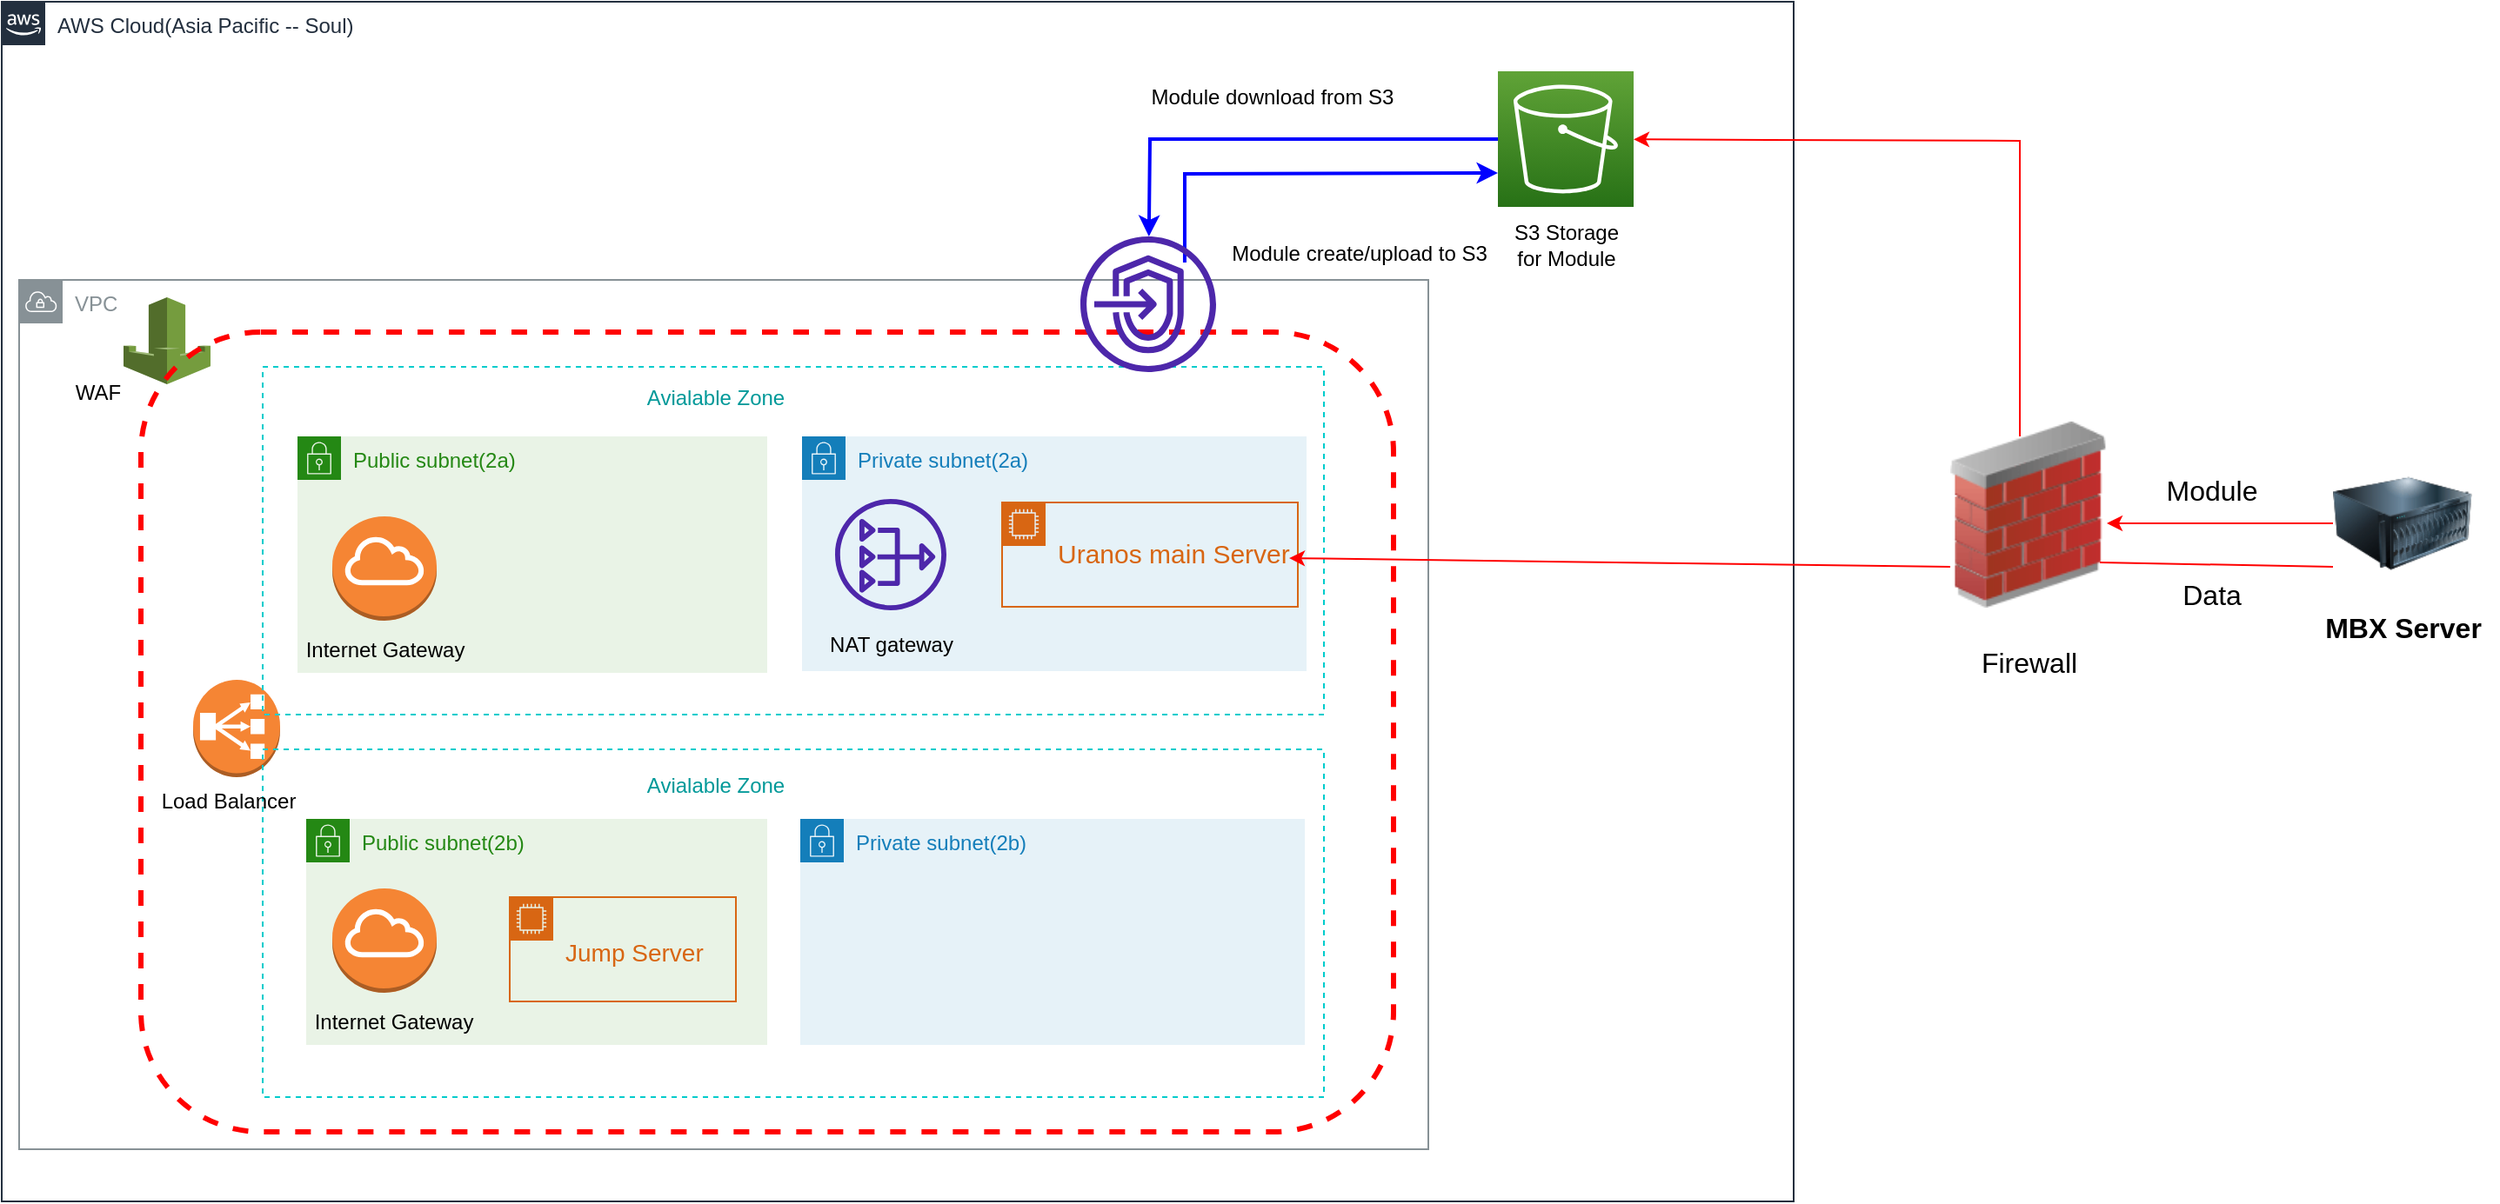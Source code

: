 <mxfile version="20.2.0" type="github">
  <diagram id="CEniq_TR2ihdHZLMvwL3" name="Page-1">
    <mxGraphModel dx="1038" dy="1406" grid="1" gridSize="10" guides="1" tooltips="1" connect="1" arrows="1" fold="1" page="1" pageScale="1" pageWidth="1169" pageHeight="827" math="0" shadow="0">
      <root>
        <mxCell id="0" />
        <mxCell id="1" parent="0" />
        <mxCell id="vtwA8sPut-S2K1wKXcwo-1" value="VPC" style="sketch=0;outlineConnect=0;gradientColor=none;html=1;whiteSpace=wrap;fontSize=12;fontStyle=0;shape=mxgraph.aws4.group;grIcon=mxgraph.aws4.group_vpc;strokeColor=#879196;fillColor=none;verticalAlign=top;align=left;spacingLeft=30;fontColor=#879196;dashed=0;" parent="1" vertex="1">
          <mxGeometry x="80" y="130" width="810" height="500" as="geometry" />
        </mxCell>
        <mxCell id="vtwA8sPut-S2K1wKXcwo-6" value="" style="outlineConnect=0;dashed=0;verticalLabelPosition=bottom;verticalAlign=top;align=center;html=1;shape=mxgraph.aws3.classic_load_balancer;fillColor=#F58534;gradientColor=none;" parent="1" vertex="1">
          <mxGeometry x="180" y="360" width="50" height="56" as="geometry" />
        </mxCell>
        <mxCell id="vtwA8sPut-S2K1wKXcwo-11" value="" style="rounded=0;whiteSpace=wrap;html=1;dashed=1;strokeColor=#00CCCC;strokeWidth=1;fillColor=none;gradientColor=#ffffff;" parent="1" vertex="1">
          <mxGeometry x="220" y="400" width="610" height="200" as="geometry" />
        </mxCell>
        <mxCell id="vtwA8sPut-S2K1wKXcwo-12" value="" style="rounded=0;whiteSpace=wrap;html=1;dashed=1;strokeColor=#00CCCC;strokeWidth=1;fillColor=none;gradientColor=#ffffff;" parent="1" vertex="1">
          <mxGeometry x="220" y="180" width="610" height="200" as="geometry" />
        </mxCell>
        <mxCell id="vtwA8sPut-S2K1wKXcwo-13" value="&lt;font color=&quot;#009999&quot;&gt;Avialable Zone&lt;/font&gt;" style="text;html=1;resizable=0;autosize=1;align=center;verticalAlign=middle;points=[];fillColor=none;strokeColor=none;rounded=0;dashed=1;" parent="1" vertex="1">
          <mxGeometry x="430" y="183" width="100" height="30" as="geometry" />
        </mxCell>
        <mxCell id="vtwA8sPut-S2K1wKXcwo-14" value="&lt;font color=&quot;#009999&quot;&gt;Avialable Zone&lt;/font&gt;" style="text;html=1;resizable=0;autosize=1;align=center;verticalAlign=middle;points=[];fillColor=none;strokeColor=none;rounded=0;dashed=1;" parent="1" vertex="1">
          <mxGeometry x="430" y="406" width="100" height="30" as="geometry" />
        </mxCell>
        <mxCell id="vtwA8sPut-S2K1wKXcwo-16" value="Public subnet(2b)" style="points=[[0,0],[0.25,0],[0.5,0],[0.75,0],[1,0],[1,0.25],[1,0.5],[1,0.75],[1,1],[0.75,1],[0.5,1],[0.25,1],[0,1],[0,0.75],[0,0.5],[0,0.25]];outlineConnect=0;gradientColor=none;html=1;whiteSpace=wrap;fontSize=12;fontStyle=0;container=1;pointerEvents=0;collapsible=0;recursiveResize=0;shape=mxgraph.aws4.group;grIcon=mxgraph.aws4.group_security_group;grStroke=0;strokeColor=#248814;fillColor=#E9F3E6;verticalAlign=top;align=left;spacingLeft=30;fontColor=#248814;dashed=0;" parent="1" vertex="1">
          <mxGeometry x="245" y="440" width="265" height="130" as="geometry" />
        </mxCell>
        <mxCell id="VPFrxmpOL_sy5obyjlSU-2" value="&lt;font style=&quot;font-size: 14px;&quot;&gt;&lt;br&gt;Jump Server&lt;/font&gt;" style="points=[[0,0],[0.25,0],[0.5,0],[0.75,0],[1,0],[1,0.25],[1,0.5],[1,0.75],[1,1],[0.75,1],[0.5,1],[0.25,1],[0,1],[0,0.75],[0,0.5],[0,0.25]];outlineConnect=0;gradientColor=none;html=1;whiteSpace=wrap;fontSize=12;fontStyle=0;container=1;pointerEvents=0;collapsible=0;recursiveResize=0;shape=mxgraph.aws4.group;grIcon=mxgraph.aws4.group_ec2_instance_contents;strokeColor=#D86613;fillColor=none;verticalAlign=top;align=left;spacingLeft=30;fontColor=#D86613;dashed=0;" parent="vtwA8sPut-S2K1wKXcwo-16" vertex="1">
          <mxGeometry x="117" y="45" width="130" height="60" as="geometry" />
        </mxCell>
        <mxCell id="VPFrxmpOL_sy5obyjlSU-1" value="" style="outlineConnect=0;dashed=0;verticalLabelPosition=bottom;verticalAlign=top;align=center;html=1;shape=mxgraph.aws3.internet_gateway;fillColor=#F58534;gradientColor=none;fontColor=#009999;strokeColor=#00CCCC;strokeWidth=1;" parent="1" vertex="1">
          <mxGeometry x="260" y="480" width="60" height="60" as="geometry" />
        </mxCell>
        <mxCell id="VPFrxmpOL_sy5obyjlSU-3" value="Private subnet(2b)" style="points=[[0,0],[0.25,0],[0.5,0],[0.75,0],[1,0],[1,0.25],[1,0.5],[1,0.75],[1,1],[0.75,1],[0.5,1],[0.25,1],[0,1],[0,0.75],[0,0.5],[0,0.25]];outlineConnect=0;gradientColor=none;html=1;whiteSpace=wrap;fontSize=12;fontStyle=0;container=1;pointerEvents=0;collapsible=0;recursiveResize=0;shape=mxgraph.aws4.group;grIcon=mxgraph.aws4.group_security_group;grStroke=0;strokeColor=#147EBA;fillColor=#E6F2F8;verticalAlign=top;align=left;spacingLeft=30;fontColor=#147EBA;dashed=0;" parent="1" vertex="1">
          <mxGeometry x="529" y="440" width="290" height="130" as="geometry" />
        </mxCell>
        <mxCell id="VPFrxmpOL_sy5obyjlSU-8" value="AWS Cloud(Asia Pacific -- Soul)" style="points=[[0,0],[0.25,0],[0.5,0],[0.75,0],[1,0],[1,0.25],[1,0.5],[1,0.75],[1,1],[0.75,1],[0.5,1],[0.25,1],[0,1],[0,0.75],[0,0.5],[0,0.25]];outlineConnect=0;gradientColor=none;html=1;whiteSpace=wrap;fontSize=12;fontStyle=0;container=1;pointerEvents=0;collapsible=0;recursiveResize=0;shape=mxgraph.aws4.group;grIcon=mxgraph.aws4.group_aws_cloud_alt;strokeColor=#232F3E;fillColor=none;verticalAlign=top;align=left;spacingLeft=30;fontColor=#232F3E;dashed=0;" parent="1" vertex="1">
          <mxGeometry x="70" y="-30" width="1030" height="690" as="geometry" />
        </mxCell>
        <mxCell id="VPFrxmpOL_sy5obyjlSU-9" value="" style="sketch=0;points=[[0,0,0],[0.25,0,0],[0.5,0,0],[0.75,0,0],[1,0,0],[0,1,0],[0.25,1,0],[0.5,1,0],[0.75,1,0],[1,1,0],[0,0.25,0],[0,0.5,0],[0,0.75,0],[1,0.25,0],[1,0.5,0],[1,0.75,0]];outlineConnect=0;fontColor=#232F3E;gradientColor=#60A337;gradientDirection=north;fillColor=#277116;strokeColor=#ffffff;dashed=0;verticalLabelPosition=bottom;verticalAlign=top;align=center;html=1;fontSize=12;fontStyle=0;aspect=fixed;shape=mxgraph.aws4.resourceIcon;resIcon=mxgraph.aws4.s3;" parent="VPFrxmpOL_sy5obyjlSU-8" vertex="1">
          <mxGeometry x="860" y="40" width="78" height="78" as="geometry" />
        </mxCell>
        <mxCell id="vtwA8sPut-S2K1wKXcwo-15" value="Public subnet(2a)" style="points=[[0,0],[0.25,0],[0.5,0],[0.75,0],[1,0],[1,0.25],[1,0.5],[1,0.75],[1,1],[0.75,1],[0.5,1],[0.25,1],[0,1],[0,0.75],[0,0.5],[0,0.25]];outlineConnect=0;gradientColor=none;html=1;whiteSpace=wrap;fontSize=12;fontStyle=0;container=1;pointerEvents=0;collapsible=0;recursiveResize=0;shape=mxgraph.aws4.group;grIcon=mxgraph.aws4.group_security_group;grStroke=0;strokeColor=#248814;fillColor=#E9F3E6;verticalAlign=top;align=left;spacingLeft=30;fontColor=#248814;dashed=0;" parent="VPFrxmpOL_sy5obyjlSU-8" vertex="1">
          <mxGeometry x="170" y="250" width="270" height="136" as="geometry" />
        </mxCell>
        <mxCell id="VPFrxmpOL_sy5obyjlSU-26" value="&lt;font color=&quot;#000000&quot; style=&quot;font-size: 12px;&quot;&gt;Internet Gateway&lt;/font&gt;" style="text;html=1;resizable=0;autosize=1;align=center;verticalAlign=middle;points=[];fillColor=none;strokeColor=none;rounded=0;dashed=1;fontSize=15;fontColor=#009999;" parent="vtwA8sPut-S2K1wKXcwo-15" vertex="1">
          <mxGeometry x="-5" y="106" width="110" height="30" as="geometry" />
        </mxCell>
        <mxCell id="VPFrxmpOL_sy5obyjlSU-23" value="Private subnet(2a)" style="points=[[0,0],[0.25,0],[0.5,0],[0.75,0],[1,0],[1,0.25],[1,0.5],[1,0.75],[1,1],[0.75,1],[0.5,1],[0.25,1],[0,1],[0,0.75],[0,0.5],[0,0.25]];outlineConnect=0;gradientColor=none;html=1;whiteSpace=wrap;fontSize=12;fontStyle=0;container=1;pointerEvents=0;collapsible=0;recursiveResize=0;shape=mxgraph.aws4.group;grIcon=mxgraph.aws4.group_security_group;grStroke=0;strokeColor=#147EBA;fillColor=#E6F2F8;verticalAlign=top;align=left;spacingLeft=30;fontColor=#147EBA;dashed=0;" parent="VPFrxmpOL_sy5obyjlSU-8" vertex="1">
          <mxGeometry x="460" y="250" width="290" height="135" as="geometry" />
        </mxCell>
        <mxCell id="VPFrxmpOL_sy5obyjlSU-25" value="&lt;br&gt;&lt;font style=&quot;font-size: 15px;&quot;&gt;Uranos main Server&lt;/font&gt;" style="points=[[0,0],[0.25,0],[0.5,0],[0.75,0],[1,0],[1,0.25],[1,0.5],[1,0.75],[1,1],[0.75,1],[0.5,1],[0.25,1],[0,1],[0,0.75],[0,0.5],[0,0.25]];outlineConnect=0;gradientColor=none;html=1;whiteSpace=wrap;fontSize=12;fontStyle=0;container=1;pointerEvents=0;collapsible=0;recursiveResize=0;shape=mxgraph.aws4.group;grIcon=mxgraph.aws4.group_ec2_instance_contents;strokeColor=#D86613;fillColor=none;verticalAlign=top;align=left;spacingLeft=30;fontColor=#D86613;dashed=0;" parent="VPFrxmpOL_sy5obyjlSU-23" vertex="1">
          <mxGeometry x="115" y="38" width="170" height="60" as="geometry" />
        </mxCell>
        <mxCell id="VPFrxmpOL_sy5obyjlSU-24" value="" style="sketch=0;outlineConnect=0;fontColor=#232F3E;gradientColor=none;fillColor=#4D27AA;strokeColor=none;dashed=0;verticalLabelPosition=bottom;verticalAlign=top;align=center;html=1;fontSize=12;fontStyle=0;aspect=fixed;pointerEvents=1;shape=mxgraph.aws4.nat_gateway;" parent="VPFrxmpOL_sy5obyjlSU-23" vertex="1">
          <mxGeometry x="19" y="36" width="64" height="64" as="geometry" />
        </mxCell>
        <mxCell id="s74JvbKv9A3GNjfIYB-O-2" value="NAT gateway" style="text;html=1;resizable=0;autosize=1;align=center;verticalAlign=middle;points=[];fillColor=none;strokeColor=none;rounded=0;" parent="VPFrxmpOL_sy5obyjlSU-23" vertex="1">
          <mxGeometry x="6" y="105" width="90" height="30" as="geometry" />
        </mxCell>
        <mxCell id="VPFrxmpOL_sy5obyjlSU-29" value="&lt;font color=&quot;#000000&quot; style=&quot;font-size: 12px;&quot;&gt;Internet Gateway&lt;/font&gt;" style="text;html=1;resizable=0;autosize=1;align=center;verticalAlign=middle;points=[];fillColor=none;strokeColor=none;rounded=0;dashed=1;fontSize=15;fontColor=#009999;" parent="VPFrxmpOL_sy5obyjlSU-8" vertex="1">
          <mxGeometry x="170" y="570" width="110" height="30" as="geometry" />
        </mxCell>
        <mxCell id="s74JvbKv9A3GNjfIYB-O-1" value="WAF" style="text;html=1;resizable=0;autosize=1;align=center;verticalAlign=middle;points=[];fillColor=none;strokeColor=none;rounded=0;" parent="VPFrxmpOL_sy5obyjlSU-8" vertex="1">
          <mxGeometry x="30" y="210" width="50" height="30" as="geometry" />
        </mxCell>
        <mxCell id="s74JvbKv9A3GNjfIYB-O-3" value="Load Balancer" style="text;html=1;resizable=0;autosize=1;align=center;verticalAlign=middle;points=[];fillColor=none;strokeColor=none;rounded=0;" parent="VPFrxmpOL_sy5obyjlSU-8" vertex="1">
          <mxGeometry x="80" y="445" width="100" height="30" as="geometry" />
        </mxCell>
        <mxCell id="vtwA8sPut-S2K1wKXcwo-4" value="" style="outlineConnect=0;dashed=0;verticalLabelPosition=bottom;verticalAlign=top;align=center;html=1;shape=mxgraph.aws3.waf;fillColor=#759C3E;gradientColor=none;" parent="VPFrxmpOL_sy5obyjlSU-8" vertex="1">
          <mxGeometry x="70" y="170" width="50" height="50" as="geometry" />
        </mxCell>
        <mxCell id="s74JvbKv9A3GNjfIYB-O-6" value="S3 Storage&lt;br&gt;for Module" style="text;html=1;resizable=0;autosize=1;align=center;verticalAlign=middle;points=[];fillColor=none;strokeColor=none;rounded=0;" parent="VPFrxmpOL_sy5obyjlSU-8" vertex="1">
          <mxGeometry x="859" y="120" width="80" height="40" as="geometry" />
        </mxCell>
        <mxCell id="s74JvbKv9A3GNjfIYB-O-8" value="Module download from S3" style="text;html=1;resizable=0;autosize=1;align=center;verticalAlign=middle;points=[];fillColor=none;strokeColor=none;rounded=0;" parent="VPFrxmpOL_sy5obyjlSU-8" vertex="1">
          <mxGeometry x="650" y="40" width="160" height="30" as="geometry" />
        </mxCell>
        <mxCell id="-1YaibBZwIqkHgSu7LWk-3" value="Module create/upload to S3" style="text;html=1;resizable=0;autosize=1;align=center;verticalAlign=middle;points=[];fillColor=none;strokeColor=none;rounded=0;" parent="VPFrxmpOL_sy5obyjlSU-8" vertex="1">
          <mxGeometry x="695" y="130" width="170" height="30" as="geometry" />
        </mxCell>
        <mxCell id="VPFrxmpOL_sy5obyjlSU-12" value="" style="image;html=1;image=img/lib/clip_art/networking/Firewall_02_128x128.png;dashed=1;fontSize=14;fontColor=#009999;strokeColor=#FF0000;strokeWidth=2;fillColor=none;gradientColor=none;" parent="1" vertex="1">
          <mxGeometry x="1190" y="210" width="90" height="110" as="geometry" />
        </mxCell>
        <mxCell id="VPFrxmpOL_sy5obyjlSU-20" value="" style="endArrow=classic;html=1;rounded=0;fontSize=14;fontColor=#009999;strokeColor=#FF0000;" parent="1" target="VPFrxmpOL_sy5obyjlSU-9" edge="1">
          <mxGeometry width="50" height="50" relative="1" as="geometry">
            <mxPoint x="1230" y="220" as="sourcePoint" />
            <mxPoint x="1010" y="40" as="targetPoint" />
            <Array as="points">
              <mxPoint x="1230" y="50" />
            </Array>
          </mxGeometry>
        </mxCell>
        <mxCell id="VPFrxmpOL_sy5obyjlSU-21" value="" style="endArrow=classic;html=1;rounded=0;fontSize=14;fontColor=#009999;strokeColor=#FF0000;" parent="1" edge="1">
          <mxGeometry width="50" height="50" relative="1" as="geometry">
            <mxPoint x="1190" y="295" as="sourcePoint" />
            <mxPoint x="810" y="290" as="targetPoint" />
          </mxGeometry>
        </mxCell>
        <mxCell id="VPFrxmpOL_sy5obyjlSU-22" value="" style="outlineConnect=0;dashed=0;verticalLabelPosition=bottom;verticalAlign=top;align=center;html=1;shape=mxgraph.aws3.internet_gateway;fillColor=#F58534;gradientColor=none;fontSize=14;fontColor=#009999;strokeColor=#FF0000;strokeWidth=2;" parent="1" vertex="1">
          <mxGeometry x="260" y="266" width="60" height="60" as="geometry" />
        </mxCell>
        <mxCell id="VPFrxmpOL_sy5obyjlSU-35" value="" style="image;html=1;image=img/lib/clip_art/computers/Server_128x128.png;dashed=1;fontSize=12;fontColor=#000000;strokeColor=#FF0000;strokeWidth=2;fillColor=none;gradientColor=none;" parent="1" vertex="1">
          <mxGeometry x="1410" y="220" width="80" height="100" as="geometry" />
        </mxCell>
        <mxCell id="VPFrxmpOL_sy5obyjlSU-36" value="&lt;span style=&quot;font-size: 16px;&quot;&gt;&lt;b&gt;MBX Server&lt;br&gt;&lt;/b&gt;&lt;/span&gt;" style="text;html=1;resizable=0;autosize=1;align=center;verticalAlign=middle;points=[];fillColor=none;strokeColor=none;rounded=0;dashed=1;fontSize=12;fontColor=#000000;" parent="1" vertex="1">
          <mxGeometry x="1395" y="315" width="110" height="30" as="geometry" />
        </mxCell>
        <mxCell id="VPFrxmpOL_sy5obyjlSU-38" value="" style="endArrow=classic;html=1;rounded=0;fontSize=16;fontColor=#FF0000;strokeColor=#FF0000;" parent="1" source="VPFrxmpOL_sy5obyjlSU-35" edge="1">
          <mxGeometry width="50" height="50" relative="1" as="geometry">
            <mxPoint x="1203" y="340" as="sourcePoint" />
            <mxPoint x="1280" y="270" as="targetPoint" />
          </mxGeometry>
        </mxCell>
        <mxCell id="VPFrxmpOL_sy5obyjlSU-39" value="&lt;font color=&quot;#000000&quot;&gt;Module&lt;/font&gt;" style="text;html=1;resizable=0;autosize=1;align=center;verticalAlign=middle;points=[];fillColor=none;strokeColor=none;rounded=0;dashed=1;fontSize=16;fontColor=#FF0000;" parent="1" vertex="1">
          <mxGeometry x="1300" y="236" width="80" height="30" as="geometry" />
        </mxCell>
        <mxCell id="VPFrxmpOL_sy5obyjlSU-40" value="" style="endArrow=none;html=1;rounded=0;fontSize=16;fontColor=#000000;strokeColor=#FF0000;entryX=1;entryY=0.75;entryDx=0;entryDy=0;exitX=0;exitY=0.75;exitDx=0;exitDy=0;" parent="1" source="VPFrxmpOL_sy5obyjlSU-35" edge="1">
          <mxGeometry width="50" height="50" relative="1" as="geometry">
            <mxPoint x="1406" y="290" as="sourcePoint" />
            <mxPoint x="1276" y="292.5" as="targetPoint" />
            <Array as="points" />
          </mxGeometry>
        </mxCell>
        <mxCell id="s74JvbKv9A3GNjfIYB-O-11" value="" style="rounded=1;whiteSpace=wrap;html=1;strokeColor=#FF0000;fillColor=none;dashed=1;strokeWidth=3;" parent="1" vertex="1">
          <mxGeometry x="150" y="160" width="720" height="460" as="geometry" />
        </mxCell>
        <mxCell id="s74JvbKv9A3GNjfIYB-O-12" value="&lt;font style=&quot;font-size: 16px;&quot;&gt;Data&lt;/font&gt;" style="text;html=1;resizable=0;autosize=1;align=center;verticalAlign=middle;points=[];fillColor=none;strokeColor=none;rounded=0;dashed=1;" parent="1" vertex="1">
          <mxGeometry x="1310" y="296" width="60" height="30" as="geometry" />
        </mxCell>
        <mxCell id="s74JvbKv9A3GNjfIYB-O-13" value="Firewall" style="text;html=1;resizable=0;autosize=1;align=center;verticalAlign=middle;points=[];fillColor=none;strokeColor=none;rounded=0;dashed=1;fontSize=16;" parent="1" vertex="1">
          <mxGeometry x="1195" y="335" width="80" height="30" as="geometry" />
        </mxCell>
        <mxCell id="-1YaibBZwIqkHgSu7LWk-2" value="" style="endArrow=classic;html=1;rounded=0;strokeColor=#0000FF;strokeWidth=2;entryX=0;entryY=0.75;entryDx=0;entryDy=0;entryPerimeter=0;exitX=0.769;exitY=0.192;exitDx=0;exitDy=0;exitPerimeter=0;" parent="1" edge="1" target="VPFrxmpOL_sy5obyjlSU-9" source="7JGL54MmwuLymi0eJVBb-1">
          <mxGeometry width="50" height="50" relative="1" as="geometry">
            <mxPoint x="750" y="100" as="sourcePoint" />
            <mxPoint x="930" y="80" as="targetPoint" />
            <Array as="points">
              <mxPoint x="750" y="69" />
            </Array>
          </mxGeometry>
        </mxCell>
        <mxCell id="7JGL54MmwuLymi0eJVBb-1" value="" style="sketch=0;outlineConnect=0;fontColor=#232F3E;gradientColor=none;fillColor=#4D27AA;strokeColor=none;dashed=0;verticalLabelPosition=bottom;verticalAlign=top;align=center;html=1;fontSize=12;fontStyle=0;aspect=fixed;pointerEvents=1;shape=mxgraph.aws4.endpoints;" vertex="1" parent="1">
          <mxGeometry x="690" y="105" width="78" height="78" as="geometry" />
        </mxCell>
        <mxCell id="s74JvbKv9A3GNjfIYB-O-7" value="" style="endArrow=classic;html=1;rounded=0;exitX=0;exitY=0.5;exitDx=0;exitDy=0;exitPerimeter=0;strokeWidth=2;strokeColor=#0000FF;" parent="1" source="VPFrxmpOL_sy5obyjlSU-9" target="7JGL54MmwuLymi0eJVBb-1" edge="1">
          <mxGeometry width="50" height="50" relative="1" as="geometry">
            <mxPoint x="700" y="100" as="sourcePoint" />
            <mxPoint x="750" y="50" as="targetPoint" />
            <Array as="points">
              <mxPoint x="730" y="49" />
            </Array>
          </mxGeometry>
        </mxCell>
      </root>
    </mxGraphModel>
  </diagram>
</mxfile>
